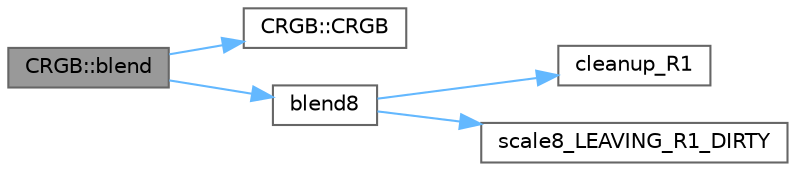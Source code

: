 digraph "CRGB::blend"
{
 // INTERACTIVE_SVG=YES
 // LATEX_PDF_SIZE
  bgcolor="transparent";
  edge [fontname=Helvetica,fontsize=10,labelfontname=Helvetica,labelfontsize=10];
  node [fontname=Helvetica,fontsize=10,shape=box,height=0.2,width=0.4];
  rankdir="LR";
  Node1 [id="Node000001",label="CRGB::blend",height=0.2,width=0.4,color="gray40", fillcolor="grey60", style="filled", fontcolor="black",tooltip=" "];
  Node1 -> Node2 [id="edge1_Node000001_Node000002",color="steelblue1",style="solid",tooltip=" "];
  Node2 [id="Node000002",label="CRGB::CRGB",height=0.2,width=0.4,color="grey40", fillcolor="white", style="filled",URL="$d7/d82/struct_c_r_g_b_a4b0cc1cfefd9e0c66ea5c6583181df46.html#a4b0cc1cfefd9e0c66ea5c6583181df46",tooltip="Default constructor."];
  Node1 -> Node3 [id="edge2_Node000001_Node000003",color="steelblue1",style="solid",tooltip=" "];
  Node3 [id="Node000003",label="blend8",height=0.2,width=0.4,color="grey40", fillcolor="white", style="filled",URL="$d5/d98/group___math_ga9a604de042246d6c87fdbfdd5578f377.html#ga9a604de042246d6c87fdbfdd5578f377",tooltip="Blend a variable proportion (0-255) of one byte to another."];
  Node3 -> Node4 [id="edge3_Node000003_Node000004",color="steelblue1",style="solid",tooltip=" "];
  Node4 [id="Node000004",label="cleanup_R1",height=0.2,width=0.4,color="grey40", fillcolor="white", style="filled",URL="$d0/da5/group___scaling_dirty_ga3fade00fb4cf5b937b973128198a7a79.html#ga3fade00fb4cf5b937b973128198a7a79",tooltip="Clean up the r1 register after a series of *LEAVING_R1_DIRTY calls."];
  Node3 -> Node5 [id="edge4_Node000003_Node000005",color="steelblue1",style="solid",tooltip=" "];
  Node5 [id="Node000005",label="scale8_LEAVING_R1_DIRTY",height=0.2,width=0.4,color="grey40", fillcolor="white", style="filled",URL="$d0/da5/group___scaling_dirty_ga7386235cada3aca429b189681d2ec56d.html#ga7386235cada3aca429b189681d2ec56d",tooltip="This version of scale8() does not clean up the R1 register on AVR."];
}
